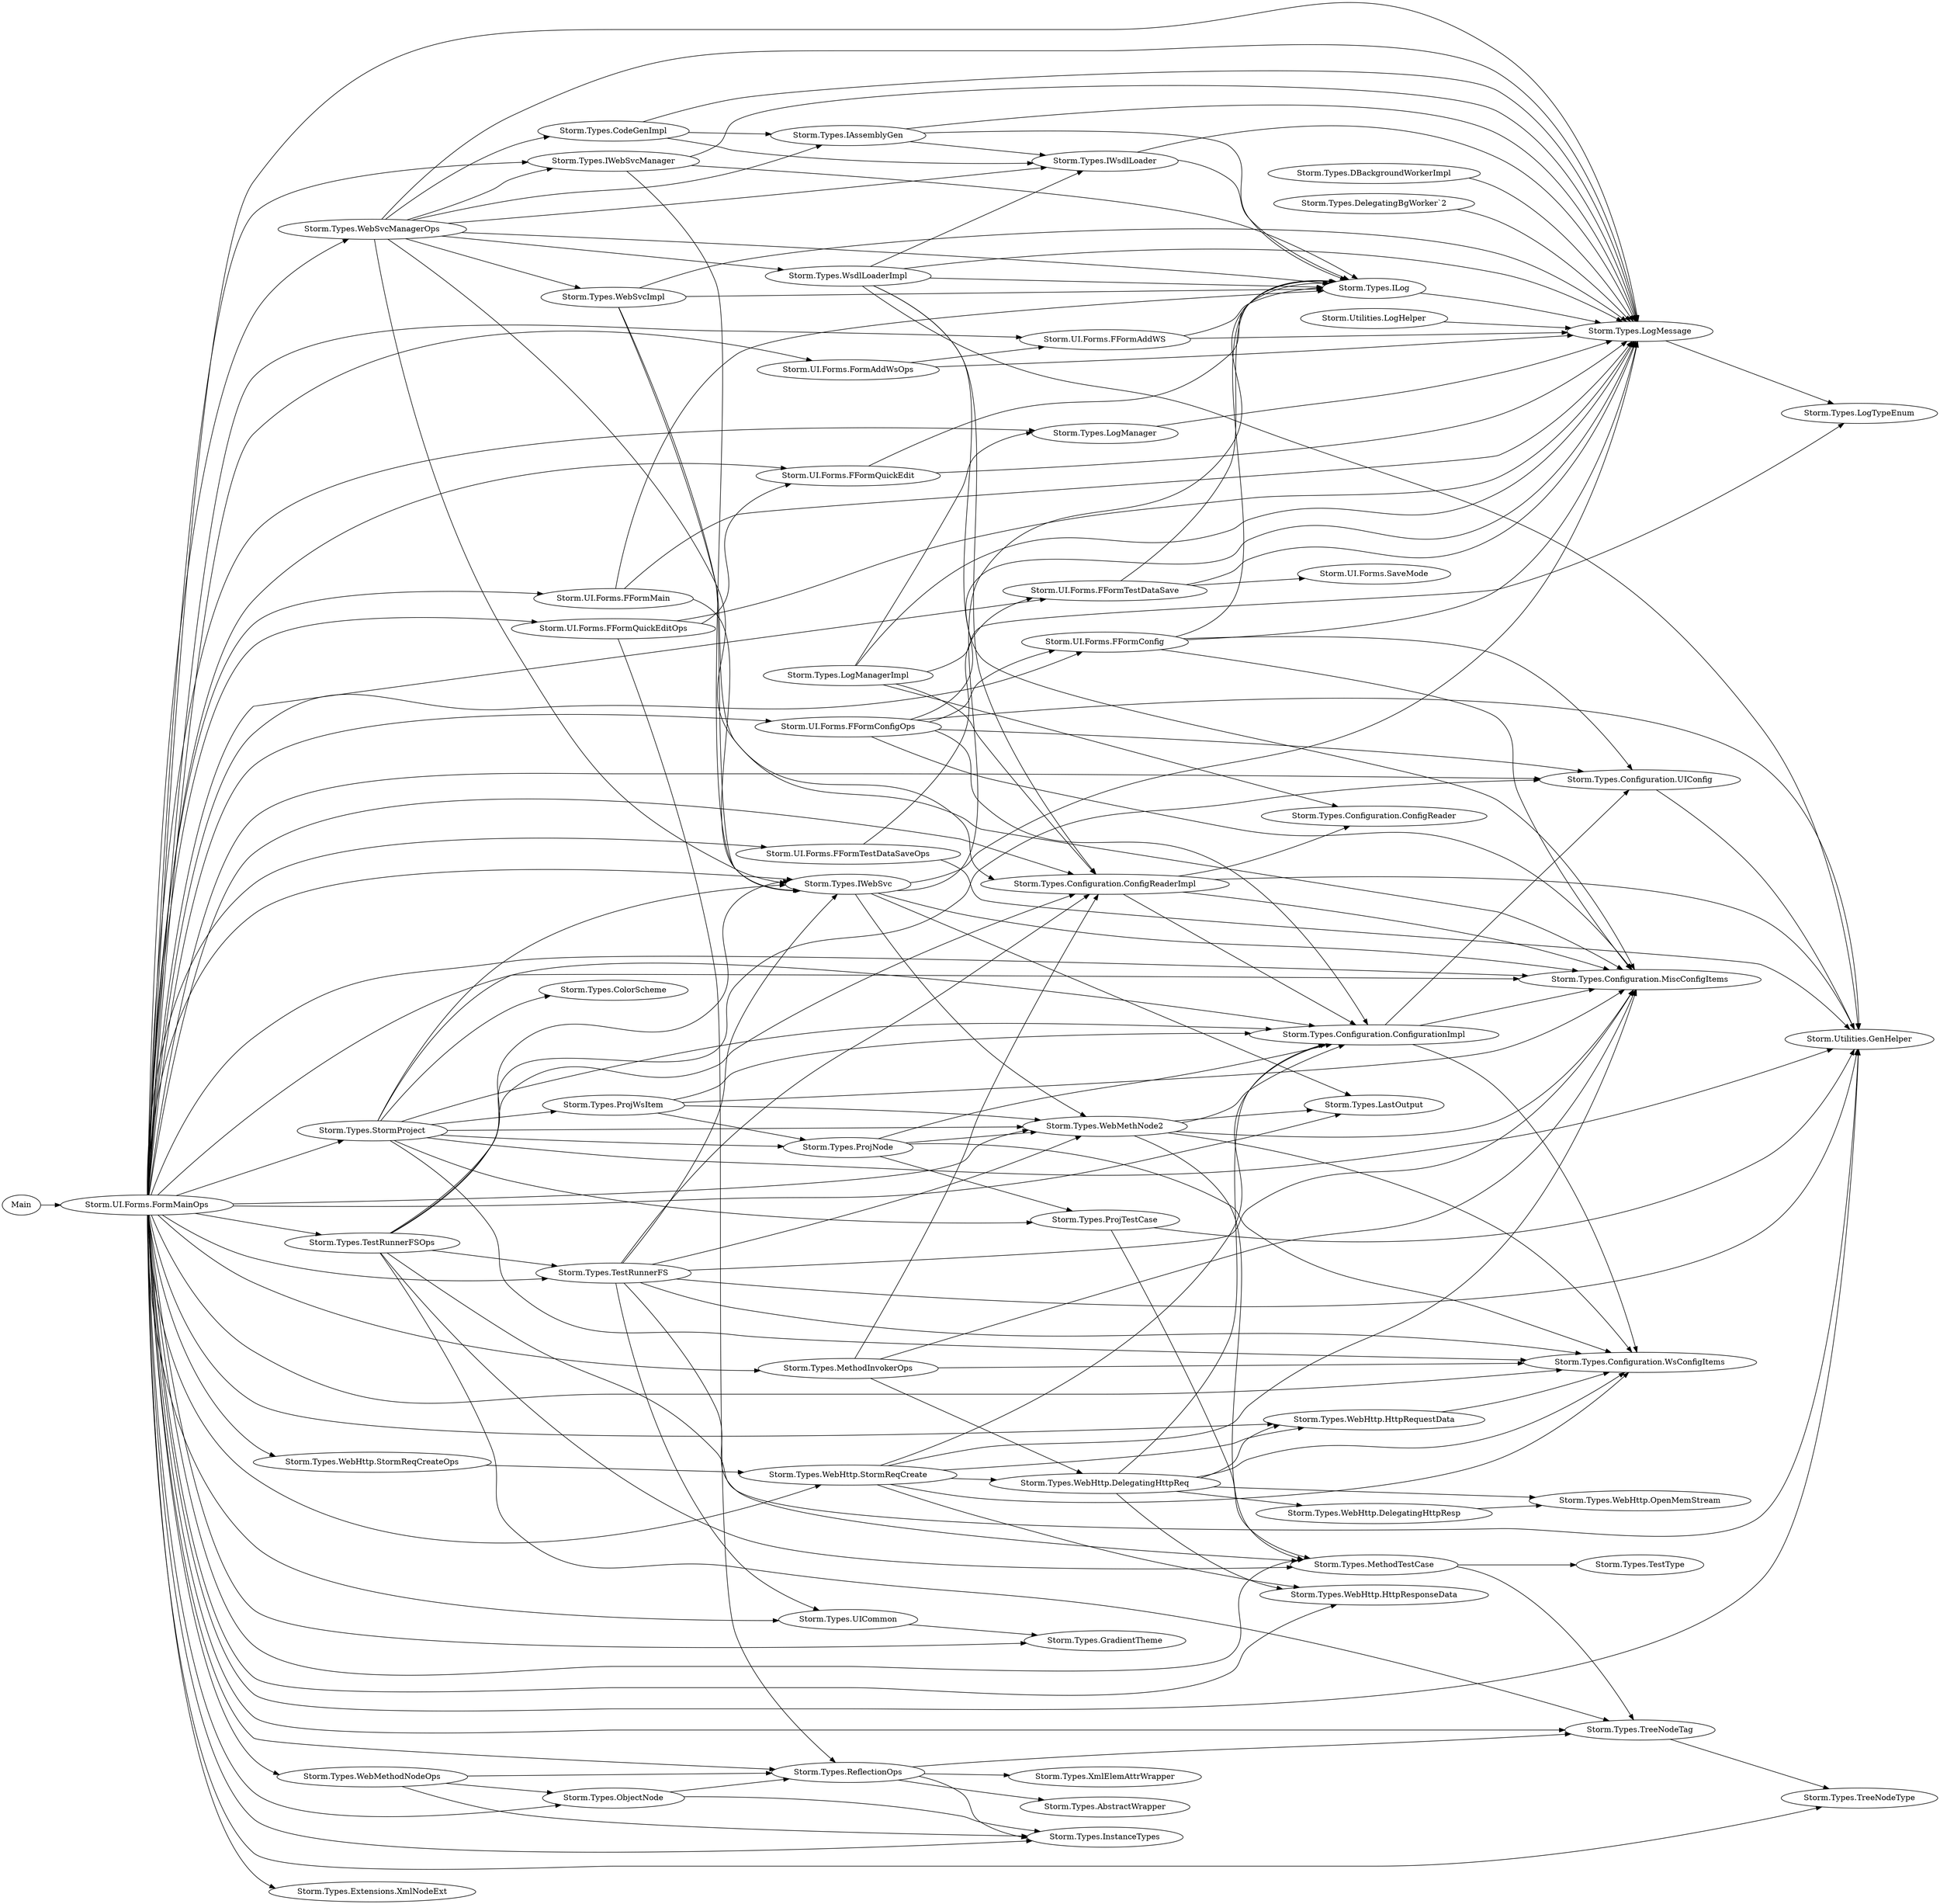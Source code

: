 digraph G {
    page="40,60"; 
    ratio=auto;
    rankdir=LR;
    fontsize=10;
   "Main" -> { rank=none; "Storm.UI.Forms.FormMainOps" }
   "Storm.Types.CodeGenImpl" -> { rank=none; "Storm.Types.IAssemblyGen"; "Storm.Types.IWsdlLoader"; "Storm.Types.LogMessage" }
   "Storm.Types.Configuration.ConfigReaderImpl" -> { rank=none; "Storm.Types.Configuration.ConfigReader"; "Storm.Types.Configuration.ConfigurationImpl"; "Storm.Types.Configuration.MiscConfigItems"; "Storm.Utilities.GenHelper" }
   "Storm.Types.Configuration.ConfigurationImpl" -> { rank=none; "Storm.Types.Configuration.MiscConfigItems"; "Storm.Types.Configuration.UIConfig"; "Storm.Types.Configuration.WsConfigItems" }
   "Storm.Types.Configuration.UIConfig" -> { rank=none; "Storm.Utilities.GenHelper" }
   "Storm.Types.DBackgroundWorkerImpl" -> { rank=none; "Storm.Types.LogMessage" }
   "Storm.Types.DelegatingBgWorker`2" -> { rank=none; "Storm.Types.LogMessage" }
   "Storm.Types.IAssemblyGen" -> { rank=none; "Storm.Types.ILog"; "Storm.Types.IWsdlLoader"; "Storm.Types.LogMessage" }
   "Storm.Types.ILog" -> { rank=none; "Storm.Types.LogMessage" }
   "Storm.Types.IWebSvc" -> { rank=none; "Storm.Types.Configuration.MiscConfigItems"; "Storm.Types.ILog"; "Storm.Types.LastOutput"; "Storm.Types.LogMessage"; "Storm.Types.WebMethNode2" }
   "Storm.Types.IWebSvcManager" -> { rank=none; "Storm.Types.ILog"; "Storm.Types.IWebSvc"; "Storm.Types.LogMessage" }
   "Storm.Types.IWsdlLoader" -> { rank=none; "Storm.Types.ILog"; "Storm.Types.LogMessage" }
   "Storm.Types.LogManager" -> { rank=none; "Storm.Types.LogMessage" }
   "Storm.Types.LogManagerImpl" -> { rank=none; "Storm.Types.Configuration.ConfigReader"; "Storm.Types.Configuration.ConfigReaderImpl"; "Storm.Types.LogManager"; "Storm.Types.LogMessage"; "Storm.Types.LogTypeEnum" }
   "Storm.Types.LogMessage" -> { rank=none; "Storm.Types.LogTypeEnum" }
   "Storm.Types.MethodInvokerOps" -> { rank=none; "Storm.Types.Configuration.ConfigReaderImpl"; "Storm.Types.Configuration.MiscConfigItems"; "Storm.Types.Configuration.WsConfigItems"; "Storm.Types.WebHttp.DelegatingHttpReq" }
   "Storm.Types.MethodTestCase" -> { rank=none; "Storm.Types.TestType"; "Storm.Types.TreeNodeTag" }
   "Storm.Types.ObjectNode" -> { rank=none; "Storm.Types.InstanceTypes"; "Storm.Types.ReflectionOps" }
   "Storm.Types.ProjNode" -> { rank=none; "Storm.Types.Configuration.ConfigurationImpl"; "Storm.Types.Configuration.WsConfigItems"; "Storm.Types.ProjTestCase"; "Storm.Types.WebMethNode2" }
   "Storm.Types.ProjTestCase" -> { rank=none; "Storm.Types.MethodTestCase"; "Storm.Utilities.GenHelper" }
   "Storm.Types.ProjWsItem" -> { rank=none; "Storm.Types.Configuration.ConfigurationImpl"; "Storm.Types.Configuration.MiscConfigItems"; "Storm.Types.ProjNode"; "Storm.Types.WebMethNode2" }
   "Storm.Types.ReflectionOps" -> { rank=none; "Storm.Types.AbstractWrapper"; "Storm.Types.InstanceTypes"; "Storm.Types.TreeNodeTag"; "Storm.Types.XmlElemAttrWrapper" }
   "Storm.Types.StormProject" -> { rank=none; "Storm.Types.ColorScheme"; "Storm.Types.Configuration.ConfigurationImpl"; "Storm.Types.Configuration.MiscConfigItems"; "Storm.Types.Configuration.WsConfigItems"; "Storm.Types.IWebSvc"; "Storm.Types.ProjNode"; "Storm.Types.ProjTestCase"; "Storm.Types.ProjWsItem"; "Storm.Types.WebMethNode2"; "Storm.Utilities.GenHelper" }
   "Storm.Types.TestRunnerFS" -> { rank=none; "Storm.Types.Configuration.ConfigReaderImpl"; "Storm.Types.Configuration.MiscConfigItems"; "Storm.Types.Configuration.WsConfigItems"; "Storm.Types.IWebSvc"; "Storm.Types.MethodTestCase"; "Storm.Types.UICommon"; "Storm.Types.WebMethNode2"; "Storm.Utilities.GenHelper" }
   "Storm.Types.TestRunnerFSOps" -> { rank=none; "Storm.Types.Configuration.ConfigReaderImpl"; "Storm.Types.Configuration.UIConfig"; "Storm.Types.IWebSvc"; "Storm.Types.MethodTestCase"; "Storm.Types.TestRunnerFS"; "Storm.Types.TreeNodeTag"; "Storm.Utilities.GenHelper" }
   "Storm.Types.TreeNodeTag" -> { rank=none; "Storm.Types.TreeNodeType" }
   "Storm.Types.UICommon" -> { rank=none; "Storm.Types.GradientTheme" }
   "Storm.Types.WebHttp.DelegatingHttpReq" -> { rank=none; "Storm.Types.Configuration.ConfigurationImpl"; "Storm.Types.Configuration.WsConfigItems"; "Storm.Types.WebHttp.DelegatingHttpResp"; "Storm.Types.WebHttp.HttpRequestData"; "Storm.Types.WebHttp.HttpResponseData"; "Storm.Types.WebHttp.OpenMemStream" }
   "Storm.Types.WebHttp.DelegatingHttpResp" -> { rank=none; "Storm.Types.WebHttp.OpenMemStream" }
   "Storm.Types.WebHttp.HttpRequestData" -> { rank=none; "Storm.Types.Configuration.WsConfigItems" }
   "Storm.Types.WebHttp.StormReqCreate" -> { rank=none; "Storm.Types.Configuration.ConfigurationImpl"; "Storm.Types.Configuration.MiscConfigItems"; "Storm.Types.Configuration.WsConfigItems"; "Storm.Types.WebHttp.DelegatingHttpReq"; "Storm.Types.WebHttp.HttpRequestData"; "Storm.Types.WebHttp.HttpResponseData" }
   "Storm.Types.WebHttp.StormReqCreateOps" -> { rank=none; "Storm.Types.WebHttp.StormReqCreate" }
   "Storm.Types.WebMethNode2" -> { rank=none; "Storm.Types.Configuration.ConfigurationImpl"; "Storm.Types.Configuration.MiscConfigItems"; "Storm.Types.Configuration.WsConfigItems"; "Storm.Types.LastOutput"; "Storm.Types.MethodTestCase" }
   "Storm.Types.WebMethodNodeOps" -> { rank=none; "Storm.Types.InstanceTypes"; "Storm.Types.ObjectNode"; "Storm.Types.ReflectionOps" }
   "Storm.Types.WebSvcImpl" -> { rank=none; "Storm.Types.Configuration.ConfigReaderImpl"; "Storm.Types.ILog"; "Storm.Types.IWebSvc"; "Storm.Types.LogMessage" }
   "Storm.Types.WebSvcManagerOps" -> { rank=none; "Storm.Types.CodeGenImpl"; "Storm.Types.Configuration.MiscConfigItems"; "Storm.Types.IAssemblyGen"; "Storm.Types.ILog"; "Storm.Types.IWebSvc"; "Storm.Types.IWebSvcManager"; "Storm.Types.IWsdlLoader"; "Storm.Types.LogMessage"; "Storm.Types.WebSvcImpl"; "Storm.Types.WsdlLoaderImpl" }
   "Storm.Types.WsdlLoaderImpl" -> { rank=none; "Storm.Types.Configuration.ConfigReaderImpl"; "Storm.Types.Configuration.MiscConfigItems"; "Storm.Types.ILog"; "Storm.Types.IWsdlLoader"; "Storm.Types.LogMessage"; "Storm.Utilities.GenHelper" }
   "Storm.UI.Forms.FFormAddWS" -> { rank=none; "Storm.Types.ILog"; "Storm.Types.LogMessage" }
   "Storm.UI.Forms.FFormConfig" -> { rank=none; "Storm.Types.Configuration.MiscConfigItems"; "Storm.Types.Configuration.UIConfig"; "Storm.Types.ILog"; "Storm.Types.LogMessage" }
   "Storm.UI.Forms.FFormConfigOps" -> { rank=none; "Storm.Types.Configuration.ConfigurationImpl"; "Storm.Types.Configuration.MiscConfigItems"; "Storm.Types.Configuration.UIConfig"; "Storm.Types.LogMessage"; "Storm.UI.Forms.FFormConfig"; "Storm.Utilities.GenHelper" }
   "Storm.UI.Forms.FFormMain" -> { rank=none; "Storm.Types.ILog"; "Storm.Types.IWebSvc"; "Storm.Types.LogMessage" }
   "Storm.UI.Forms.FFormQuickEdit" -> { rank=none; "Storm.Types.ILog"; "Storm.Types.LogMessage" }
   "Storm.UI.Forms.FFormQuickEditOps" -> { rank=none; "Storm.Types.LogMessage"; "Storm.Types.ReflectionOps"; "Storm.UI.Forms.FFormQuickEdit" }
   "Storm.UI.Forms.FFormTestDataSave" -> { rank=none; "Storm.Types.ILog"; "Storm.Types.LogMessage"; "Storm.UI.Forms.SaveMode" }
   "Storm.UI.Forms.FFormTestDataSaveOps" -> { rank=none; "Storm.UI.Forms.FFormTestDataSave"; "Storm.Utilities.GenHelper" }
   "Storm.UI.Forms.FormAddWsOps" -> { rank=none; "Storm.Types.LogMessage"; "Storm.UI.Forms.FFormAddWS" }
   "Storm.UI.Forms.FormMainOps" -> { rank=none; "Storm.Types.Configuration.ConfigReaderImpl"; "Storm.Types.Configuration.ConfigurationImpl"; "Storm.Types.Configuration.MiscConfigItems"; "Storm.Types.Configuration.UIConfig"; "Storm.Types.Configuration.WsConfigItems"; "Storm.Types.Extensions.XmlNodeExt"; "Storm.Types.GradientTheme"; "Storm.Types.IWebSvc"; "Storm.Types.IWebSvcManager"; "Storm.Types.InstanceTypes"; "Storm.Types.LastOutput"; "Storm.Types.LogManager"; "Storm.Types.LogMessage"; "Storm.Types.MethodInvokerOps"; "Storm.Types.MethodTestCase"; "Storm.Types.ObjectNode"; "Storm.Types.ReflectionOps"; "Storm.Types.StormProject"; "Storm.Types.TestRunnerFS"; "Storm.Types.TestRunnerFSOps"; "Storm.Types.TreeNodeTag"; "Storm.Types.TreeNodeType"; "Storm.Types.UICommon"; "Storm.Types.WebHttp.HttpRequestData"; "Storm.Types.WebHttp.HttpResponseData"; "Storm.Types.WebHttp.StormReqCreate"; "Storm.Types.WebHttp.StormReqCreateOps"; "Storm.Types.WebMethNode2"; "Storm.Types.WebMethodNodeOps"; "Storm.Types.WebSvcManagerOps"; "Storm.UI.Forms.FFormAddWS"; "Storm.UI.Forms.FFormConfig"; "Storm.UI.Forms.FFormConfigOps"; "Storm.UI.Forms.FFormMain"; "Storm.UI.Forms.FFormQuickEdit"; "Storm.UI.Forms.FFormQuickEditOps"; "Storm.UI.Forms.FFormTestDataSave"; "Storm.UI.Forms.FFormTestDataSaveOps"; "Storm.UI.Forms.FormAddWsOps"; "Storm.Utilities.GenHelper" }
   "Storm.Utilities.LogHelper" -> { rank=none; "Storm.Types.LogMessage" }
   }
